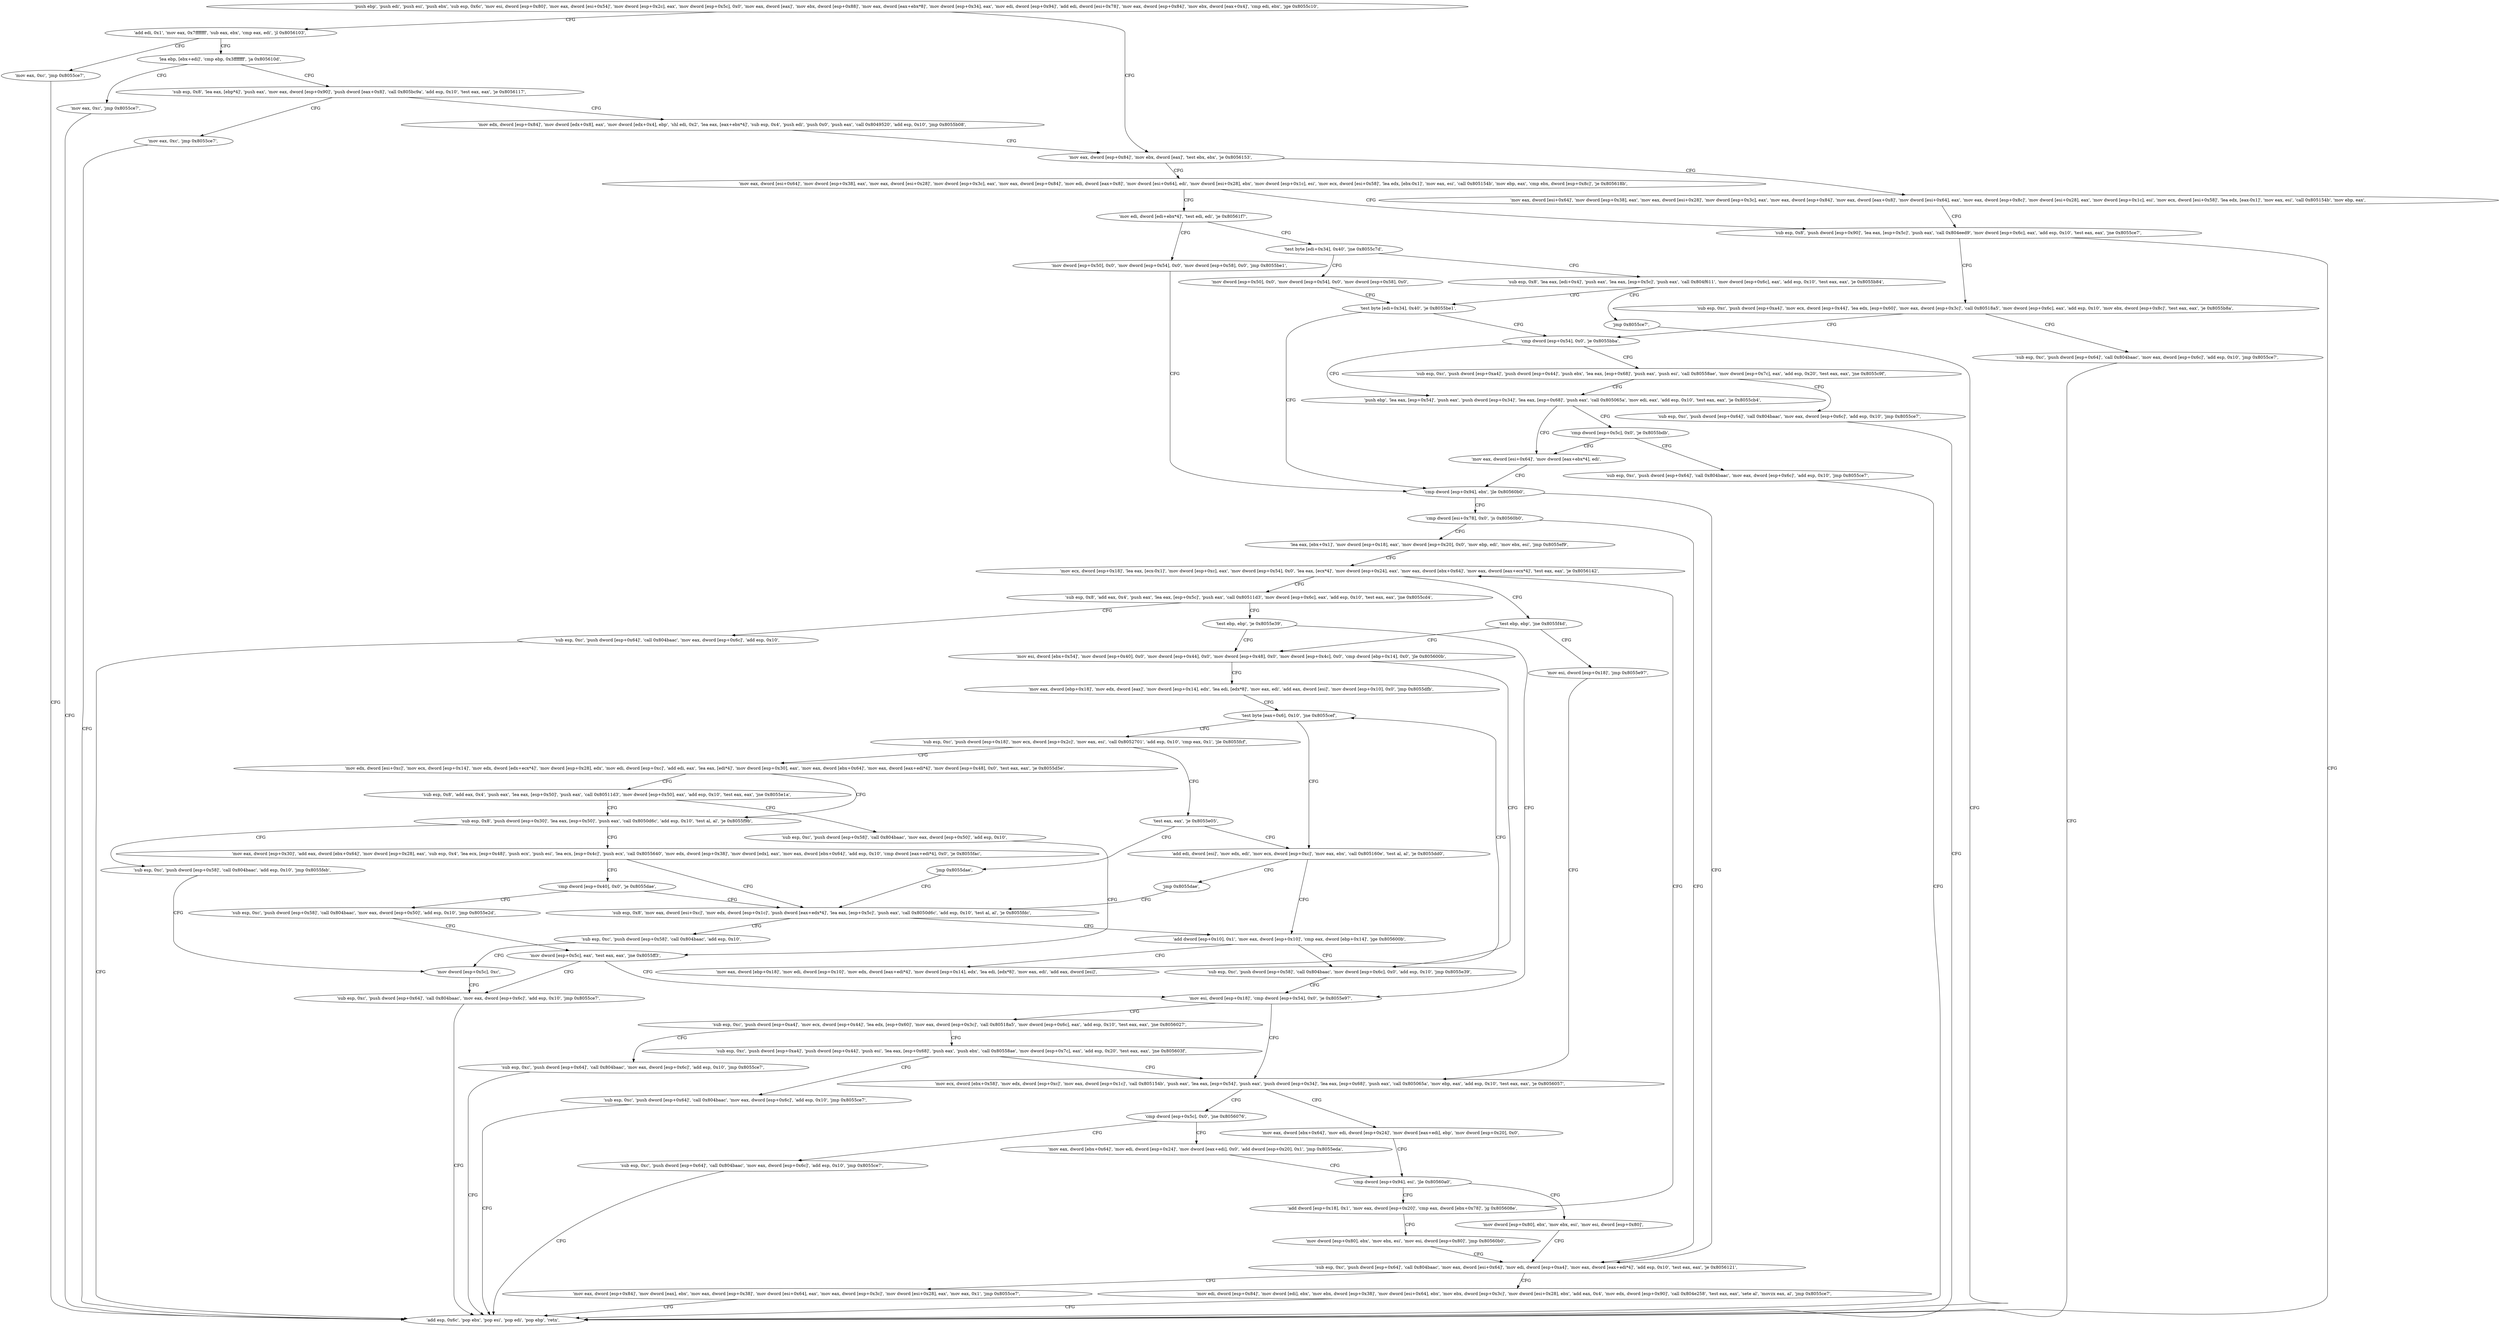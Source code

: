 digraph "func" {
"134568639" [label = "'push ebp', 'push edi', 'push esi', 'push ebx', 'sub esp, 0x6c', 'mov esi, dword [esp+0x80]', 'mov eax, dword [esi+0x54]', 'mov dword [esp+0x2c], eax', 'mov dword [esp+0x5c], 0x0', 'mov eax, dword [eax]', 'mov ebx, dword [esp+0x88]', 'mov eax, dword [eax+ebx*8]', 'mov dword [esp+0x34], eax', 'mov edi, dword [esp+0x94]', 'add edi, dword [esi+0x78]', 'mov eax, dword [esp+0x84]', 'mov ebx, dword [eax+0x4]', 'cmp edi, ebx', 'jge 0x8055c10', " ]
"134568976" [label = "'add edi, 0x1', 'mov eax, 0x7fffffff', 'sub eax, ebx', 'cmp eax, edi', 'jl 0x8056103', " ]
"134568712" [label = "'mov eax, dword [esp+0x84]', 'mov ebx, dword [eax]', 'test ebx, ebx', 'je 0x8056153', " ]
"134570243" [label = "'mov eax, 0xc', 'jmp 0x8055ce7', " ]
"134568994" [label = "'lea ebp, [ebx+edi]', 'cmp ebp, 0x3fffffff', 'ja 0x805610d', " ]
"134570323" [label = "'mov eax, dword [esi+0x64]', 'mov dword [esp+0x38], eax', 'mov eax, dword [esi+0x28]', 'mov dword [esp+0x3c], eax', 'mov eax, dword [esp+0x84]', 'mov eax, dword [eax+0x8]', 'mov dword [esi+0x64], eax', 'mov eax, dword [esp+0x8c]', 'mov dword [esi+0x28], eax', 'mov dword [esp+0x1c], esi', 'mov ecx, dword [esi+0x58]', 'lea edx, [eax-0x1]', 'mov eax, esi', 'call 0x805154b', 'mov ebp, eax', " ]
"134568729" [label = "'mov eax, dword [esi+0x64]', 'mov dword [esp+0x38], eax', 'mov eax, dword [esi+0x28]', 'mov dword [esp+0x3c], eax', 'mov eax, dword [esp+0x84]', 'mov edi, dword [eax+0x8]', 'mov dword [esi+0x64], edi', 'mov dword [esi+0x28], ebx', 'mov dword [esp+0x1c], esi', 'mov ecx, dword [esi+0x58]', 'lea edx, [ebx-0x1]', 'mov eax, esi', 'call 0x805154b', 'mov ebp, eax', 'cmp ebx, dword [esp+0x8c]', 'je 0x805618b', " ]
"134569191" [label = "'add esp, 0x6c', 'pop ebx', 'pop esi', 'pop edi', 'pop ebp', 'retn', " ]
"134570253" [label = "'mov eax, 0xc', 'jmp 0x8055ce7', " ]
"134569009" [label = "'sub esp, 0x8', 'lea eax, [ebp*4]', 'push eax', 'mov eax, dword [esp+0x90]', 'push dword [eax+0x8]', 'call 0x805bc9a', 'add esp, 0x10', 'test eax, eax', 'je 0x8056117', " ]
"134570379" [label = "'sub esp, 0x8', 'push dword [esp+0x90]', 'lea eax, [esp+0x5c]', 'push eax', 'call 0x804eed9', 'mov dword [esp+0x6c], eax', 'add esp, 0x10', 'test eax, eax', 'jne 0x8055ce7', " ]
"134568791" [label = "'mov edi, dword [edi+ebx*4]', 'test edi, edi', 'je 0x80561f7', " ]
"134570263" [label = "'mov eax, 0xc', 'jmp 0x8055ce7', " ]
"134569046" [label = "'mov edx, dword [esp+0x84]', 'mov dword [edx+0x8], eax', 'mov dword [edx+0x4], ebp', 'shl edi, 0x2', 'lea eax, [eax+ebx*4]', 'sub esp, 0x4', 'push edi', 'push 0x0', 'push eax', 'call 0x8049520', 'add esp, 0x10', 'jmp 0x8055b08', " ]
"134570414" [label = "'sub esp, 0xc', 'push dword [esp+0xa4]', 'mov ecx, dword [esp+0x44]', 'lea edx, [esp+0x60]', 'mov eax, dword [esp+0x3c]', 'call 0x80518a5', 'mov dword [esp+0x6c], eax', 'add esp, 0x10', 'mov ebx, dword [esp+0x8c]', 'test eax, eax', 'je 0x8055b8a', " ]
"134568842" [label = "'cmp dword [esp+0x54], 0x0', 'je 0x8055bba', " ]
"134570463" [label = "'sub esp, 0xc', 'push dword [esp+0x64]', 'call 0x804baac', 'mov eax, dword [esp+0x6c]', 'add esp, 0x10', 'jmp 0x8055ce7', " ]
"134570487" [label = "'mov dword [esp+0x50], 0x0', 'mov dword [esp+0x54], 0x0', 'mov dword [esp+0x58], 0x0', 'jmp 0x8055be1', " ]
"134568802" [label = "'test byte [edi+0x34], 0x40', 'jne 0x8055c7d', " ]
"134568890" [label = "'push ebp', 'lea eax, [esp+0x54]', 'push eax', 'push dword [esp+0x34]', 'lea eax, [esp+0x68]', 'push eax', 'call 0x805065a', 'mov edi, eax', 'add esp, 0x10', 'test eax, eax', 'je 0x8055cb4', " ]
"134568849" [label = "'sub esp, 0xc', 'push dword [esp+0xa4]', 'push dword [esp+0x44]', 'push ebx', 'lea eax, [esp+0x68]', 'push eax', 'push esi', 'call 0x80558ae', 'mov dword [esp+0x7c], eax', 'add esp, 0x20', 'test eax, eax', 'jne 0x8055c9f', " ]
"134568929" [label = "'cmp dword [esp+0x94], ebx', 'jle 0x80560b0', " ]
"134569085" [label = "'sub esp, 0x8', 'lea eax, [edi+0x4]', 'push eax', 'lea eax, [esp+0x5c]', 'push eax', 'call 0x804f611', 'mov dword [esp+0x6c], eax', 'add esp, 0x10', 'test eax, eax', 'je 0x8055b84', " ]
"134568812" [label = "'mov dword [esp+0x50], 0x0', 'mov dword [esp+0x54], 0x0', 'mov dword [esp+0x58], 0x0', " ]
"134569140" [label = "'cmp dword [esp+0x5c], 0x0', 'je 0x8055bdb', " ]
"134568923" [label = "'mov eax, dword [esi+0x64]', 'mov dword [eax+ebx*4], edi', " ]
"134569119" [label = "'sub esp, 0xc', 'push dword [esp+0x64]', 'call 0x804baac', 'mov eax, dword [esp+0x6c]', 'add esp, 0x10', 'jmp 0x8055ce7', " ]
"134570160" [label = "'sub esp, 0xc', 'push dword [esp+0x64]', 'call 0x804baac', 'mov eax, dword [esi+0x64]', 'mov edi, dword [esp+0xa4]', 'mov eax, dword [eax+edi*4]', 'add esp, 0x10', 'test eax, eax', 'je 0x8056121', " ]
"134568942" [label = "'cmp dword [esi+0x78], 0x0', 'js 0x80560b0', " ]
"134568836" [label = "'test byte [edi+0x34], 0x40', 'je 0x8055be1', " ]
"134569117" [label = "'jmp 0x8055ce7', " ]
"134569151" [label = "'sub esp, 0xc', 'push dword [esp+0x64]', 'call 0x804baac', 'mov eax, dword [esp+0x6c]', 'add esp, 0x10', 'jmp 0x8055ce7', " ]
"134570273" [label = "'mov eax, dword [esp+0x84]', 'mov dword [eax], ebx', 'mov eax, dword [esp+0x38]', 'mov dword [esi+0x64], eax', 'mov eax, dword [esp+0x3c]', 'mov dword [esi+0x28], eax', 'mov eax, 0x1', 'jmp 0x8055ce7', " ]
"134570192" [label = "'mov edi, dword [esp+0x84]', 'mov dword [edi], ebx', 'mov ebx, dword [esp+0x38]', 'mov dword [esi+0x64], ebx', 'mov ebx, dword [esp+0x3c]', 'mov dword [esi+0x28], ebx', 'add eax, 0x4', 'mov edx, dword [esp+0x90]', 'call 0x804e258', 'test eax, eax', 'sete al', 'movzx eax, al', 'jmp 0x8055ce7', " ]
"134568952" [label = "'lea eax, [ebx+0x1]', 'mov dword [esp+0x18], eax', 'mov dword [esp+0x20], 0x0', 'mov ebp, edi', 'mov ebx, esi', 'jmp 0x8055ef9', " ]
"134569721" [label = "'mov ecx, dword [esp+0x18]', 'lea eax, [ecx-0x1]', 'mov dword [esp+0xc], eax', 'mov dword [esp+0x54], 0x0', 'lea eax, [ecx*4]', 'mov dword [esp+0x24], eax', 'mov eax, dword [ebx+0x64]', 'mov eax, dword [eax+ecx*4]', 'test eax, eax', 'je 0x8056142', " ]
"134570306" [label = "'test ebp, ebp', 'jne 0x8055f4d', " ]
"134569765" [label = "'sub esp, 0x8', 'add eax, 0x4', 'push eax', 'lea eax, [esp+0x5c]', 'push eax', 'call 0x80511d3', 'mov dword [esp+0x6c], eax', 'add esp, 0x10', 'test eax, eax', 'jne 0x8055cd4', " ]
"134569805" [label = "'mov esi, dword [ebx+0x54]', 'mov dword [esp+0x40], 0x0', 'mov dword [esp+0x44], 0x0', 'mov dword [esp+0x48], 0x0', 'mov dword [esp+0x4c], 0x0', 'cmp dword [ebp+0x14], 0x0', 'jle 0x805600b', " ]
"134570314" [label = "'mov esi, dword [esp+0x18]', 'jmp 0x8055e97', " ]
"134569172" [label = "'sub esp, 0xc', 'push dword [esp+0x64]', 'call 0x804baac', 'mov eax, dword [esp+0x6c]', 'add esp, 0x10', " ]
"134569797" [label = "'test ebp, ebp', 'je 0x8055e39', " ]
"134569995" [label = "'sub esp, 0xc', 'push dword [esp+0x58]', 'call 0x804baac', 'mov dword [esp+0x6c], 0x0', 'add esp, 0x10', 'jmp 0x8055e39', " ]
"134569850" [label = "'mov eax, dword [ebp+0x18]', 'mov edx, dword [eax]', 'mov dword [esp+0x14], edx', 'lea edi, [edx*8]', 'mov eax, edi', 'add eax, dword [esi]', 'mov dword [esp+0x10], 0x0', 'jmp 0x8055dfb', " ]
"134569623" [label = "'mov ecx, dword [ebx+0x58]', 'mov edx, dword [esp+0xc]', 'mov eax, dword [esp+0x1c]', 'call 0x805154b', 'push eax', 'lea eax, [esp+0x54]', 'push eax', 'push dword [esp+0x34]', 'lea eax, [esp+0x68]', 'push eax', 'call 0x805065a', 'mov ebp, eax', 'add esp, 0x10', 'test eax, eax', 'je 0x8056057', " ]
"134569529" [label = "'mov esi, dword [esp+0x18]', 'cmp dword [esp+0x54], 0x0', 'je 0x8055e97', " ]
"134569467" [label = "'test byte [eax+0x6], 0x10', 'jne 0x8055cef', " ]
"134570071" [label = "'cmp dword [esp+0x5c], 0x0', 'jne 0x8056076', " ]
"134569672" [label = "'mov eax, dword [ebx+0x64]', 'mov edi, dword [esp+0x24]', 'mov dword [eax+edi], ebp', 'mov dword [esp+0x20], 0x0', " ]
"134569540" [label = "'sub esp, 0xc', 'push dword [esp+0xa4]', 'mov ecx, dword [esp+0x44]', 'lea edx, [esp+0x60]', 'mov eax, dword [esp+0x3c]', 'call 0x80518a5', 'mov dword [esp+0x6c], eax', 'add esp, 0x10', 'test eax, eax', 'jne 0x8056027', " ]
"134569199" [label = "'sub esp, 0xc', 'push dword [esp+0x18]', 'mov ecx, dword [esp+0x2c]', 'mov eax, esi', 'call 0x8052701', 'add esp, 0x10', 'cmp eax, 0x1', 'jle 0x8055fcf', " ]
"134569477" [label = "'add edi, dword [esi]', 'mov edx, edi', 'mov ecx, dword [esp+0xc]', 'mov eax, ebx', 'call 0x805160e', 'test al, al', 'je 0x8055dd0', " ]
"134570102" [label = "'sub esp, 0xc', 'push dword [esp+0x64]', 'call 0x804baac', 'mov eax, dword [esp+0x6c]', 'add esp, 0x10', 'jmp 0x8055ce7', " ]
"134570078" [label = "'mov eax, dword [ebx+0x64]', 'mov edi, dword [esp+0x24]', 'mov dword [eax+edi], 0x0', 'add dword [esp+0x20], 0x1', 'jmp 0x8055eda', " ]
"134569690" [label = "'cmp dword [esp+0x94], esi', 'jle 0x80560a0', " ]
"134570023" [label = "'sub esp, 0xc', 'push dword [esp+0x64]', 'call 0x804baac', 'mov eax, dword [esp+0x6c]', 'add esp, 0x10', 'jmp 0x8055ce7', " ]
"134569582" [label = "'sub esp, 0xc', 'push dword [esp+0xa4]', 'push dword [esp+0x44]', 'push esi', 'lea eax, [esp+0x68]', 'push eax', 'push ebx', 'call 0x80558ae', 'mov dword [esp+0x7c], eax', 'add esp, 0x20', 'test eax, eax', 'jne 0x805603f', " ]
"134569935" [label = "'test eax, eax', 'je 0x8055e05', " ]
"134569229" [label = "'mov edx, dword [esi+0xc]', 'mov ecx, dword [esp+0x14]', 'mov edx, dword [edx+ecx*4]', 'mov dword [esp+0x28], edx', 'mov edi, dword [esp+0xc]', 'add edi, eax', 'lea eax, [edi*4]', 'mov dword [esp+0x30], eax', 'mov eax, dword [ebx+0x64]', 'mov eax, dword [eax+edi*4]', 'mov dword [esp+0x48], 0x0', 'test eax, eax', 'je 0x8055d5e', " ]
"134569424" [label = "'add dword [esp+0x10], 0x1', 'mov eax, dword [esp+0x10]', 'cmp eax, dword [ebp+0x14]', 'jge 0x805600b', " ]
"134569496" [label = "'jmp 0x8055dae', " ]
"134570144" [label = "'mov dword [esp+0x80], ebx', 'mov ebx, esi', 'mov esi, dword [esp+0x80]', " ]
"134569703" [label = "'add dword [esp+0x18], 0x1', 'mov eax, dword [esp+0x20]', 'cmp eax, dword [ebx+0x78]', 'jg 0x805608e', " ]
"134570126" [label = "'mov dword [esp+0x80], ebx', 'mov ebx, esi', 'mov esi, dword [esp+0x80]', 'jmp 0x80560b0', " ]
"134570047" [label = "'sub esp, 0xc', 'push dword [esp+0x64]', 'call 0x804baac', 'mov eax, dword [esp+0x6c]', 'add esp, 0x10', 'jmp 0x8055ce7', " ]
"134569943" [label = "'jmp 0x8055dae', " ]
"134569310" [label = "'sub esp, 0x8', 'push dword [esp+0x30]', 'lea eax, [esp+0x50]', 'push eax', 'call 0x8050d6c', 'add esp, 0x10', 'test al, al', 'je 0x8055f9b', " ]
"134569278" [label = "'sub esp, 0x8', 'add eax, 0x4', 'push eax', 'lea eax, [esp+0x50]', 'push eax', 'call 0x80511d3', 'mov dword [esp+0x50], eax', 'add esp, 0x10', 'test eax, eax', 'jne 0x8055e1a', " ]
"134569442" [label = "'mov eax, dword [ebp+0x18]', 'mov edi, dword [esp+0x10]', 'mov edx, dword [eax+edi*4]', 'mov dword [esp+0x14], edx', 'lea edi, [edx*8]', 'mov eax, edi', 'add eax, dword [esi]', " ]
"134569390" [label = "'sub esp, 0x8', 'mov eax, dword [esi+0xc]', 'mov edx, dword [esp+0x1c]', 'push dword [eax+edx*4]', 'lea eax, [esp+0x5c]', 'push eax', 'call 0x8050d6c', 'add esp, 0x10', 'test al, al', 'je 0x8055fdc', " ]
"134569883" [label = "'sub esp, 0xc', 'push dword [esp+0x58]', 'call 0x804baac', 'add esp, 0x10', 'jmp 0x8055feb', " ]
"134569338" [label = "'mov eax, dword [esp+0x30]', 'add eax, dword [ebx+0x64]', 'mov dword [esp+0x28], eax', 'sub esp, 0x4', 'lea ecx, [esp+0x48]', 'push ecx', 'push esi', 'lea ecx, [esp+0x4c]', 'push ecx', 'call 0x8055640', 'mov edx, dword [esp+0x38]', 'mov dword [edx], eax', 'mov eax, dword [ebx+0x64]', 'add esp, 0x10', 'cmp dword [eax+edi*4], 0x0', 'je 0x8055fac', " ]
"134569498" [label = "'sub esp, 0xc', 'push dword [esp+0x58]', 'call 0x804baac', 'mov eax, dword [esp+0x50]', 'add esp, 0x10', " ]
"134569948" [label = "'sub esp, 0xc', 'push dword [esp+0x58]', 'call 0x804baac', 'add esp, 0x10', " ]
"134569963" [label = "'mov dword [esp+0x5c], 0xc', " ]
"134569900" [label = "'cmp dword [esp+0x40], 0x0', 'je 0x8055dae', " ]
"134569517" [label = "'mov dword [esp+0x5c], eax', 'test eax, eax', 'jne 0x8055ff3', " ]
"134569971" [label = "'sub esp, 0xc', 'push dword [esp+0x64]', 'call 0x804baac', 'mov eax, dword [esp+0x6c]', 'add esp, 0x10', 'jmp 0x8055ce7', " ]
"134569911" [label = "'sub esp, 0xc', 'push dword [esp+0x58]', 'call 0x804baac', 'mov eax, dword [esp+0x50]', 'add esp, 0x10', 'jmp 0x8055e2d', " ]
"134568639" -> "134568976" [ label = "CFG" ]
"134568639" -> "134568712" [ label = "CFG" ]
"134568976" -> "134570243" [ label = "CFG" ]
"134568976" -> "134568994" [ label = "CFG" ]
"134568712" -> "134570323" [ label = "CFG" ]
"134568712" -> "134568729" [ label = "CFG" ]
"134570243" -> "134569191" [ label = "CFG" ]
"134568994" -> "134570253" [ label = "CFG" ]
"134568994" -> "134569009" [ label = "CFG" ]
"134570323" -> "134570379" [ label = "CFG" ]
"134568729" -> "134570379" [ label = "CFG" ]
"134568729" -> "134568791" [ label = "CFG" ]
"134570253" -> "134569191" [ label = "CFG" ]
"134569009" -> "134570263" [ label = "CFG" ]
"134569009" -> "134569046" [ label = "CFG" ]
"134570379" -> "134569191" [ label = "CFG" ]
"134570379" -> "134570414" [ label = "CFG" ]
"134568791" -> "134570487" [ label = "CFG" ]
"134568791" -> "134568802" [ label = "CFG" ]
"134570263" -> "134569191" [ label = "CFG" ]
"134569046" -> "134568712" [ label = "CFG" ]
"134570414" -> "134568842" [ label = "CFG" ]
"134570414" -> "134570463" [ label = "CFG" ]
"134568842" -> "134568890" [ label = "CFG" ]
"134568842" -> "134568849" [ label = "CFG" ]
"134570463" -> "134569191" [ label = "CFG" ]
"134570487" -> "134568929" [ label = "CFG" ]
"134568802" -> "134569085" [ label = "CFG" ]
"134568802" -> "134568812" [ label = "CFG" ]
"134568890" -> "134569140" [ label = "CFG" ]
"134568890" -> "134568923" [ label = "CFG" ]
"134568849" -> "134569119" [ label = "CFG" ]
"134568849" -> "134568890" [ label = "CFG" ]
"134568929" -> "134570160" [ label = "CFG" ]
"134568929" -> "134568942" [ label = "CFG" ]
"134569085" -> "134568836" [ label = "CFG" ]
"134569085" -> "134569117" [ label = "CFG" ]
"134568812" -> "134568836" [ label = "CFG" ]
"134569140" -> "134568923" [ label = "CFG" ]
"134569140" -> "134569151" [ label = "CFG" ]
"134568923" -> "134568929" [ label = "CFG" ]
"134569119" -> "134569191" [ label = "CFG" ]
"134570160" -> "134570273" [ label = "CFG" ]
"134570160" -> "134570192" [ label = "CFG" ]
"134568942" -> "134570160" [ label = "CFG" ]
"134568942" -> "134568952" [ label = "CFG" ]
"134568836" -> "134568929" [ label = "CFG" ]
"134568836" -> "134568842" [ label = "CFG" ]
"134569117" -> "134569191" [ label = "CFG" ]
"134569151" -> "134569191" [ label = "CFG" ]
"134570273" -> "134569191" [ label = "CFG" ]
"134570192" -> "134569191" [ label = "CFG" ]
"134568952" -> "134569721" [ label = "CFG" ]
"134569721" -> "134570306" [ label = "CFG" ]
"134569721" -> "134569765" [ label = "CFG" ]
"134570306" -> "134569805" [ label = "CFG" ]
"134570306" -> "134570314" [ label = "CFG" ]
"134569765" -> "134569172" [ label = "CFG" ]
"134569765" -> "134569797" [ label = "CFG" ]
"134569805" -> "134569995" [ label = "CFG" ]
"134569805" -> "134569850" [ label = "CFG" ]
"134570314" -> "134569623" [ label = "CFG" ]
"134569172" -> "134569191" [ label = "CFG" ]
"134569797" -> "134569529" [ label = "CFG" ]
"134569797" -> "134569805" [ label = "CFG" ]
"134569995" -> "134569529" [ label = "CFG" ]
"134569850" -> "134569467" [ label = "CFG" ]
"134569623" -> "134570071" [ label = "CFG" ]
"134569623" -> "134569672" [ label = "CFG" ]
"134569529" -> "134569623" [ label = "CFG" ]
"134569529" -> "134569540" [ label = "CFG" ]
"134569467" -> "134569199" [ label = "CFG" ]
"134569467" -> "134569477" [ label = "CFG" ]
"134570071" -> "134570102" [ label = "CFG" ]
"134570071" -> "134570078" [ label = "CFG" ]
"134569672" -> "134569690" [ label = "CFG" ]
"134569540" -> "134570023" [ label = "CFG" ]
"134569540" -> "134569582" [ label = "CFG" ]
"134569199" -> "134569935" [ label = "CFG" ]
"134569199" -> "134569229" [ label = "CFG" ]
"134569477" -> "134569424" [ label = "CFG" ]
"134569477" -> "134569496" [ label = "CFG" ]
"134570102" -> "134569191" [ label = "CFG" ]
"134570078" -> "134569690" [ label = "CFG" ]
"134569690" -> "134570144" [ label = "CFG" ]
"134569690" -> "134569703" [ label = "CFG" ]
"134570023" -> "134569191" [ label = "CFG" ]
"134569582" -> "134570047" [ label = "CFG" ]
"134569582" -> "134569623" [ label = "CFG" ]
"134569935" -> "134569477" [ label = "CFG" ]
"134569935" -> "134569943" [ label = "CFG" ]
"134569229" -> "134569310" [ label = "CFG" ]
"134569229" -> "134569278" [ label = "CFG" ]
"134569424" -> "134569995" [ label = "CFG" ]
"134569424" -> "134569442" [ label = "CFG" ]
"134569496" -> "134569390" [ label = "CFG" ]
"134570144" -> "134570160" [ label = "CFG" ]
"134569703" -> "134570126" [ label = "CFG" ]
"134569703" -> "134569721" [ label = "CFG" ]
"134570126" -> "134570160" [ label = "CFG" ]
"134570047" -> "134569191" [ label = "CFG" ]
"134569943" -> "134569390" [ label = "CFG" ]
"134569310" -> "134569883" [ label = "CFG" ]
"134569310" -> "134569338" [ label = "CFG" ]
"134569278" -> "134569498" [ label = "CFG" ]
"134569278" -> "134569310" [ label = "CFG" ]
"134569442" -> "134569467" [ label = "CFG" ]
"134569390" -> "134569948" [ label = "CFG" ]
"134569390" -> "134569424" [ label = "CFG" ]
"134569883" -> "134569963" [ label = "CFG" ]
"134569338" -> "134569900" [ label = "CFG" ]
"134569338" -> "134569390" [ label = "CFG" ]
"134569498" -> "134569517" [ label = "CFG" ]
"134569948" -> "134569963" [ label = "CFG" ]
"134569963" -> "134569971" [ label = "CFG" ]
"134569900" -> "134569390" [ label = "CFG" ]
"134569900" -> "134569911" [ label = "CFG" ]
"134569517" -> "134569971" [ label = "CFG" ]
"134569517" -> "134569529" [ label = "CFG" ]
"134569971" -> "134569191" [ label = "CFG" ]
"134569911" -> "134569517" [ label = "CFG" ]
}
